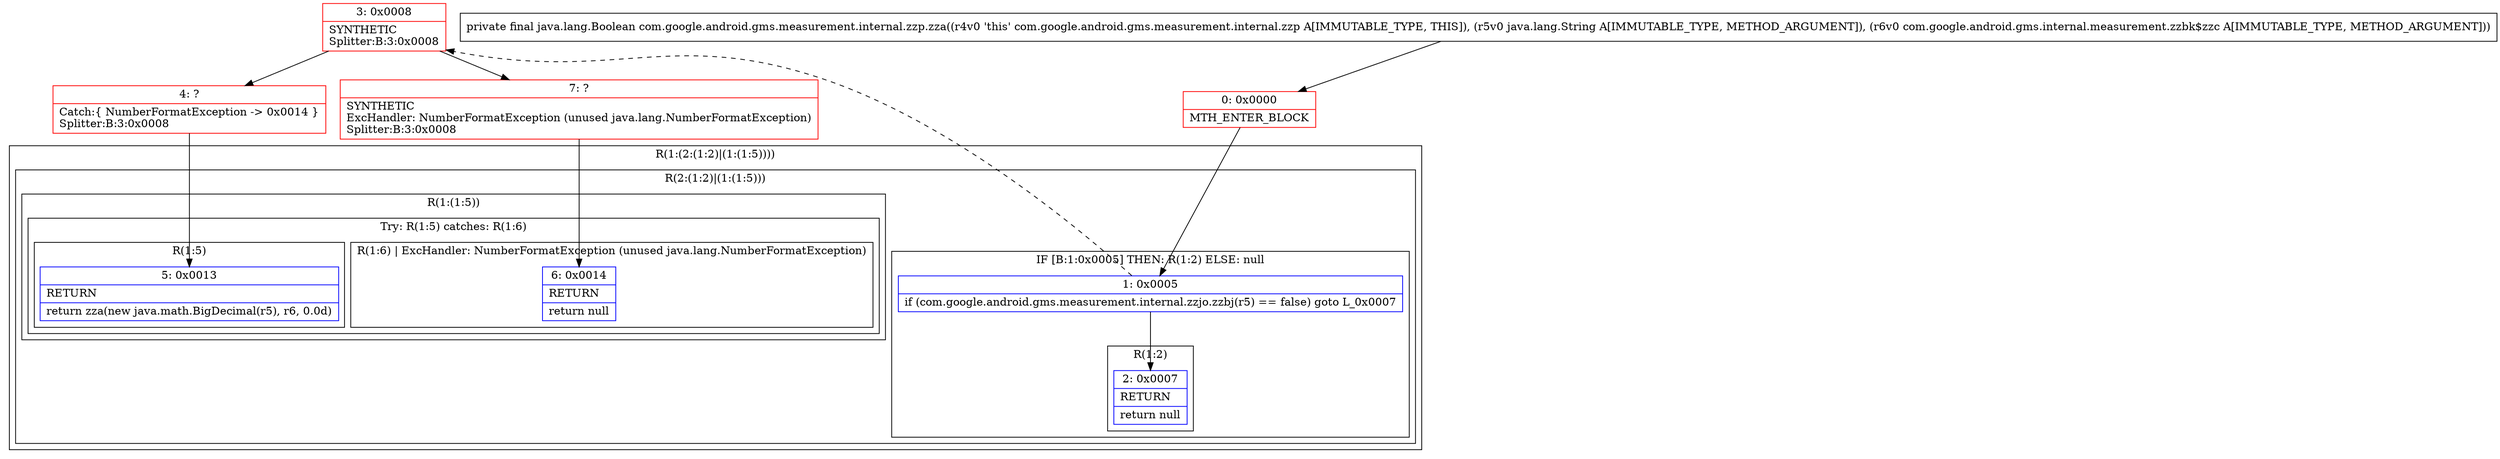 digraph "CFG forcom.google.android.gms.measurement.internal.zzp.zza(Ljava\/lang\/String;Lcom\/google\/android\/gms\/internal\/measurement\/zzbk$zzc;)Ljava\/lang\/Boolean;" {
subgraph cluster_Region_1714256183 {
label = "R(1:(2:(1:2)|(1:(1:5))))";
node [shape=record,color=blue];
subgraph cluster_Region_849139208 {
label = "R(2:(1:2)|(1:(1:5)))";
node [shape=record,color=blue];
subgraph cluster_IfRegion_1449175428 {
label = "IF [B:1:0x0005] THEN: R(1:2) ELSE: null";
node [shape=record,color=blue];
Node_1 [shape=record,label="{1\:\ 0x0005|if (com.google.android.gms.measurement.internal.zzjo.zzbj(r5) == false) goto L_0x0007\l}"];
subgraph cluster_Region_1349124216 {
label = "R(1:2)";
node [shape=record,color=blue];
Node_2 [shape=record,label="{2\:\ 0x0007|RETURN\l|return null\l}"];
}
}
subgraph cluster_Region_1568882563 {
label = "R(1:(1:5))";
node [shape=record,color=blue];
subgraph cluster_TryCatchRegion_167485101 {
label = "Try: R(1:5) catches: R(1:6)";
node [shape=record,color=blue];
subgraph cluster_Region_1518611103 {
label = "R(1:5)";
node [shape=record,color=blue];
Node_5 [shape=record,label="{5\:\ 0x0013|RETURN\l|return zza(new java.math.BigDecimal(r5), r6, 0.0d)\l}"];
}
subgraph cluster_Region_1517131895 {
label = "R(1:6) | ExcHandler: NumberFormatException (unused java.lang.NumberFormatException)\l";
node [shape=record,color=blue];
Node_6 [shape=record,label="{6\:\ 0x0014|RETURN\l|return null\l}"];
}
}
}
}
}
subgraph cluster_Region_1517131895 {
label = "R(1:6) | ExcHandler: NumberFormatException (unused java.lang.NumberFormatException)\l";
node [shape=record,color=blue];
Node_6 [shape=record,label="{6\:\ 0x0014|RETURN\l|return null\l}"];
}
Node_0 [shape=record,color=red,label="{0\:\ 0x0000|MTH_ENTER_BLOCK\l}"];
Node_3 [shape=record,color=red,label="{3\:\ 0x0008|SYNTHETIC\lSplitter:B:3:0x0008\l}"];
Node_4 [shape=record,color=red,label="{4\:\ ?|Catch:\{ NumberFormatException \-\> 0x0014 \}\lSplitter:B:3:0x0008\l}"];
Node_7 [shape=record,color=red,label="{7\:\ ?|SYNTHETIC\lExcHandler: NumberFormatException (unused java.lang.NumberFormatException)\lSplitter:B:3:0x0008\l}"];
MethodNode[shape=record,label="{private final java.lang.Boolean com.google.android.gms.measurement.internal.zzp.zza((r4v0 'this' com.google.android.gms.measurement.internal.zzp A[IMMUTABLE_TYPE, THIS]), (r5v0 java.lang.String A[IMMUTABLE_TYPE, METHOD_ARGUMENT]), (r6v0 com.google.android.gms.internal.measurement.zzbk$zzc A[IMMUTABLE_TYPE, METHOD_ARGUMENT])) }"];
MethodNode -> Node_0;
Node_1 -> Node_2;
Node_1 -> Node_3[style=dashed];
Node_0 -> Node_1;
Node_3 -> Node_4;
Node_3 -> Node_7;
Node_4 -> Node_5;
Node_7 -> Node_6;
}

